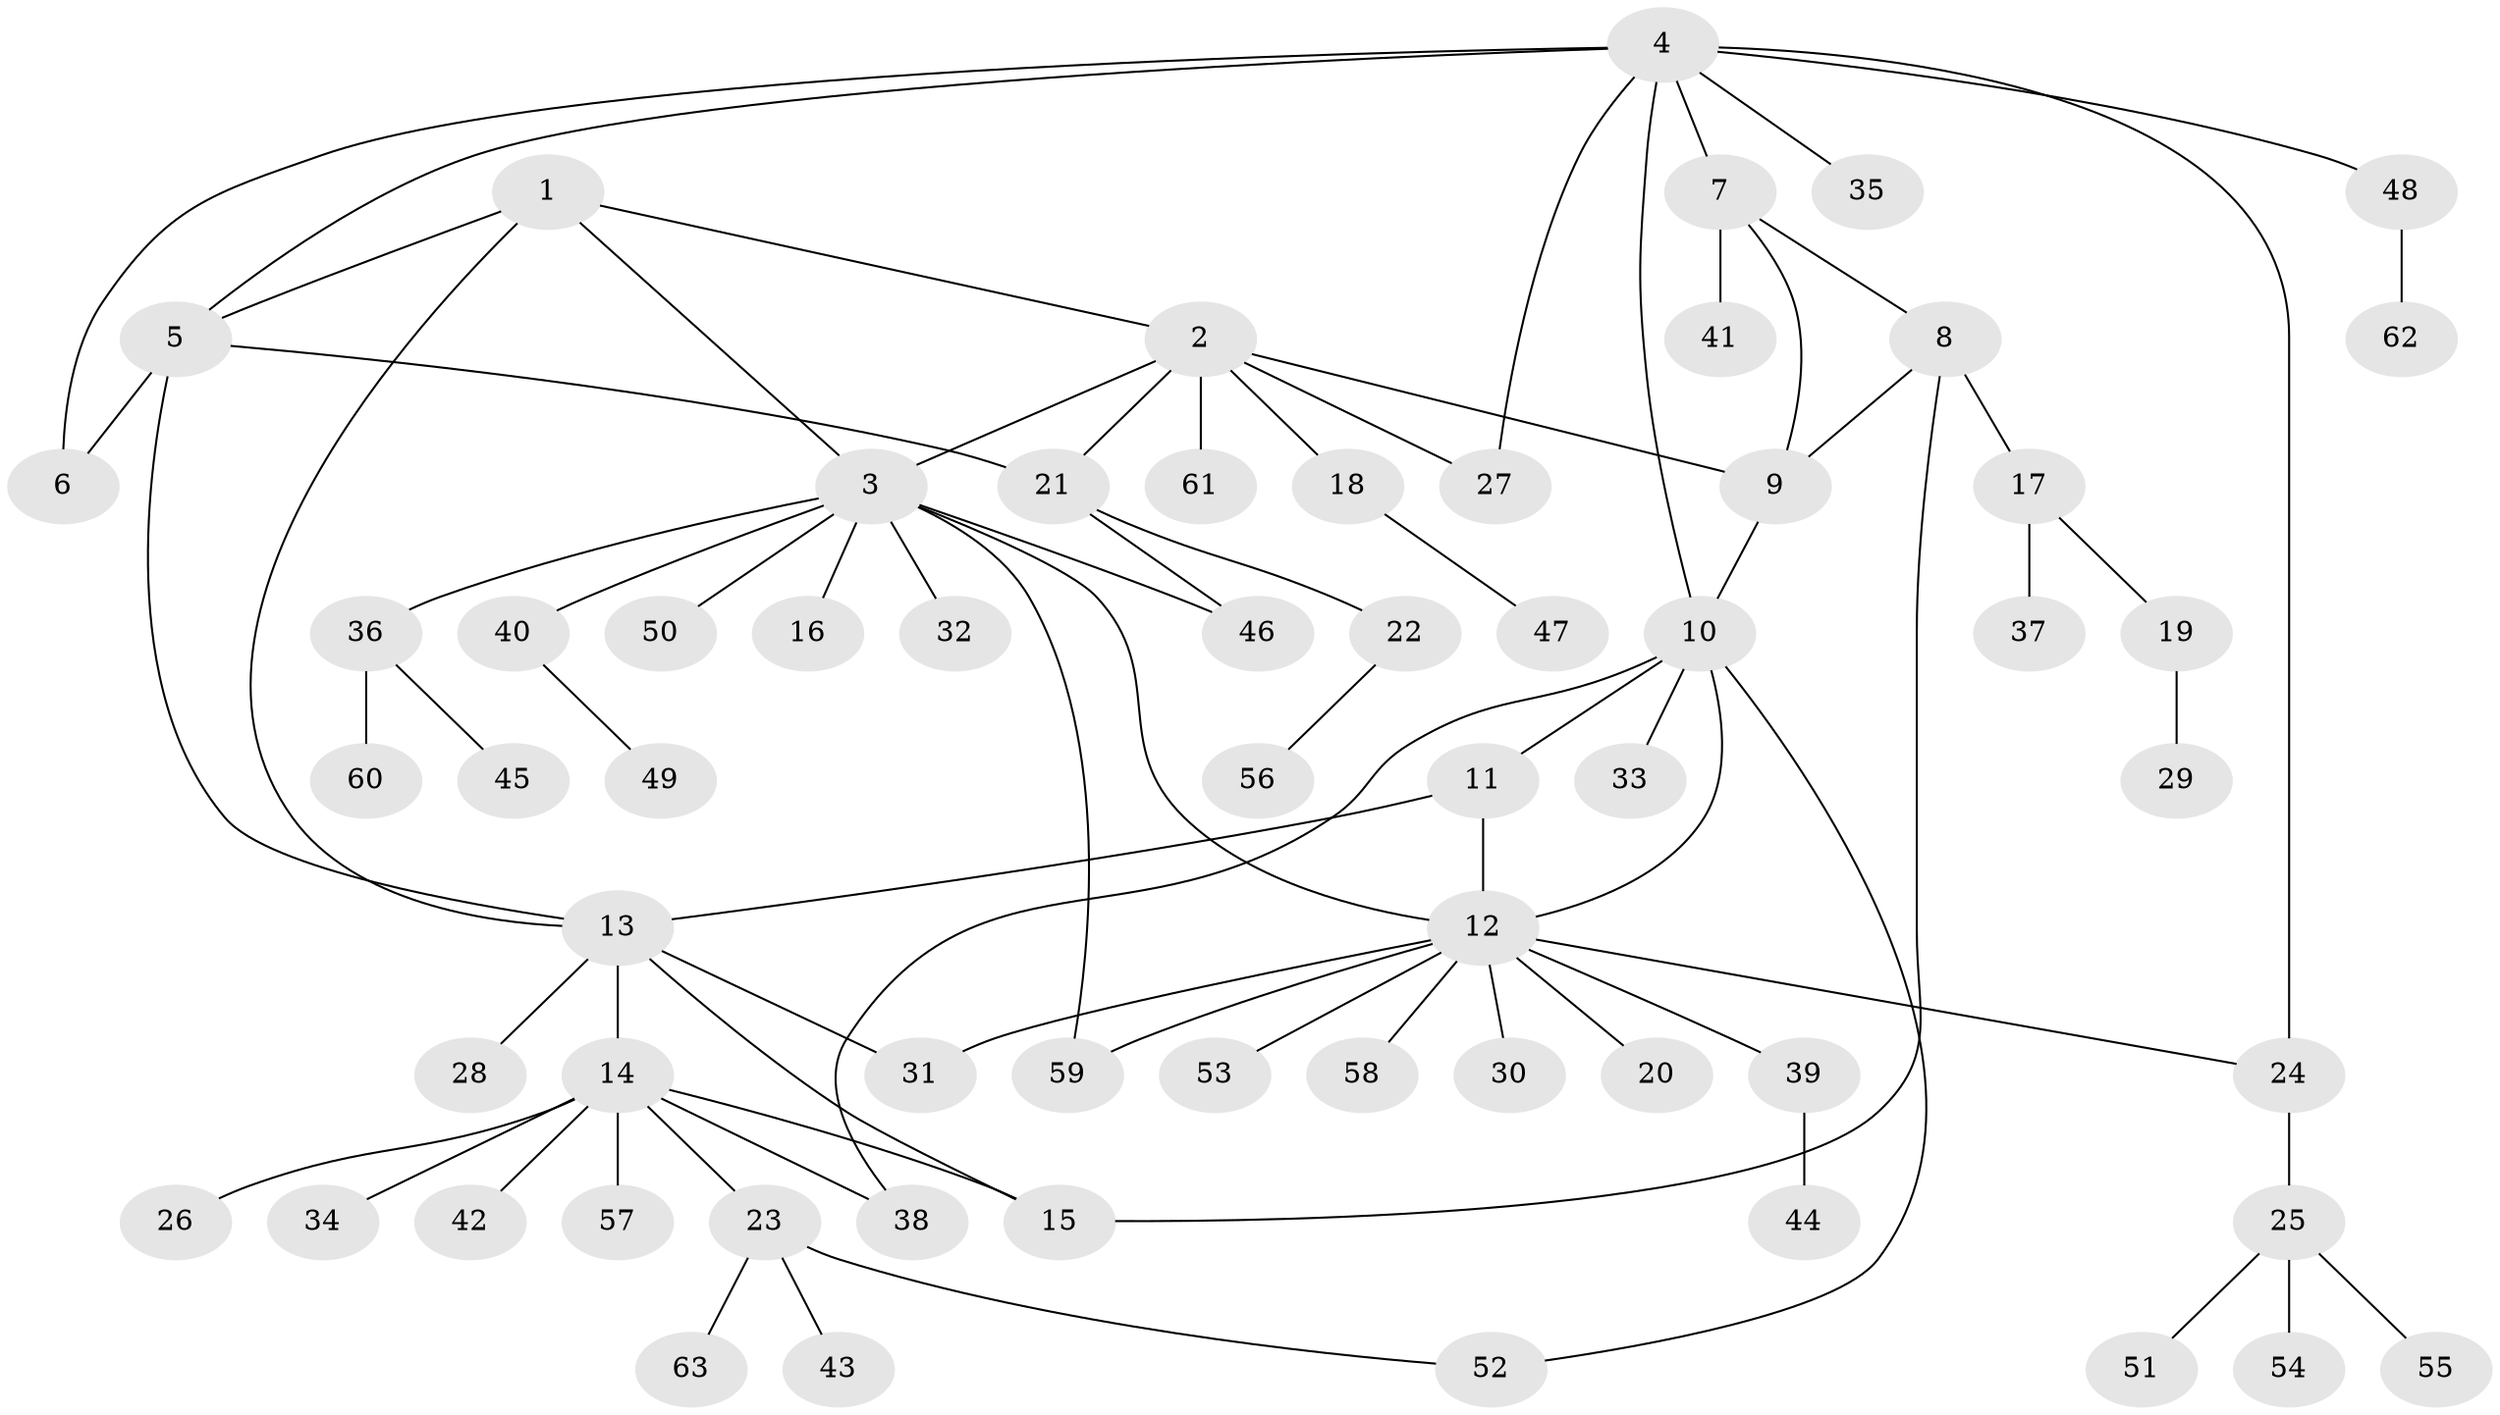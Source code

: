 // coarse degree distribution, {8: 0.044444444444444446, 17: 0.022222222222222223, 7: 0.044444444444444446, 4: 0.044444444444444446, 3: 0.1111111111111111, 5: 0.022222222222222223, 9: 0.022222222222222223, 1: 0.5777777777777777, 2: 0.1111111111111111}
// Generated by graph-tools (version 1.1) at 2025/42/03/06/25 10:42:15]
// undirected, 63 vertices, 81 edges
graph export_dot {
graph [start="1"]
  node [color=gray90,style=filled];
  1;
  2;
  3;
  4;
  5;
  6;
  7;
  8;
  9;
  10;
  11;
  12;
  13;
  14;
  15;
  16;
  17;
  18;
  19;
  20;
  21;
  22;
  23;
  24;
  25;
  26;
  27;
  28;
  29;
  30;
  31;
  32;
  33;
  34;
  35;
  36;
  37;
  38;
  39;
  40;
  41;
  42;
  43;
  44;
  45;
  46;
  47;
  48;
  49;
  50;
  51;
  52;
  53;
  54;
  55;
  56;
  57;
  58;
  59;
  60;
  61;
  62;
  63;
  1 -- 2;
  1 -- 3;
  1 -- 5;
  1 -- 13;
  2 -- 3;
  2 -- 9;
  2 -- 18;
  2 -- 21;
  2 -- 27;
  2 -- 61;
  3 -- 12;
  3 -- 16;
  3 -- 32;
  3 -- 36;
  3 -- 40;
  3 -- 46;
  3 -- 50;
  3 -- 59;
  4 -- 5;
  4 -- 6;
  4 -- 7;
  4 -- 10;
  4 -- 24;
  4 -- 27;
  4 -- 35;
  4 -- 48;
  5 -- 6;
  5 -- 13;
  5 -- 21;
  7 -- 8;
  7 -- 9;
  7 -- 41;
  8 -- 9;
  8 -- 15;
  8 -- 17;
  9 -- 10;
  10 -- 11;
  10 -- 12;
  10 -- 33;
  10 -- 38;
  10 -- 52;
  11 -- 12;
  11 -- 13;
  12 -- 20;
  12 -- 24;
  12 -- 30;
  12 -- 31;
  12 -- 39;
  12 -- 53;
  12 -- 58;
  12 -- 59;
  13 -- 14;
  13 -- 15;
  13 -- 28;
  13 -- 31;
  14 -- 15;
  14 -- 23;
  14 -- 26;
  14 -- 34;
  14 -- 38;
  14 -- 42;
  14 -- 57;
  17 -- 19;
  17 -- 37;
  18 -- 47;
  19 -- 29;
  21 -- 22;
  21 -- 46;
  22 -- 56;
  23 -- 43;
  23 -- 52;
  23 -- 63;
  24 -- 25;
  25 -- 51;
  25 -- 54;
  25 -- 55;
  36 -- 45;
  36 -- 60;
  39 -- 44;
  40 -- 49;
  48 -- 62;
}
